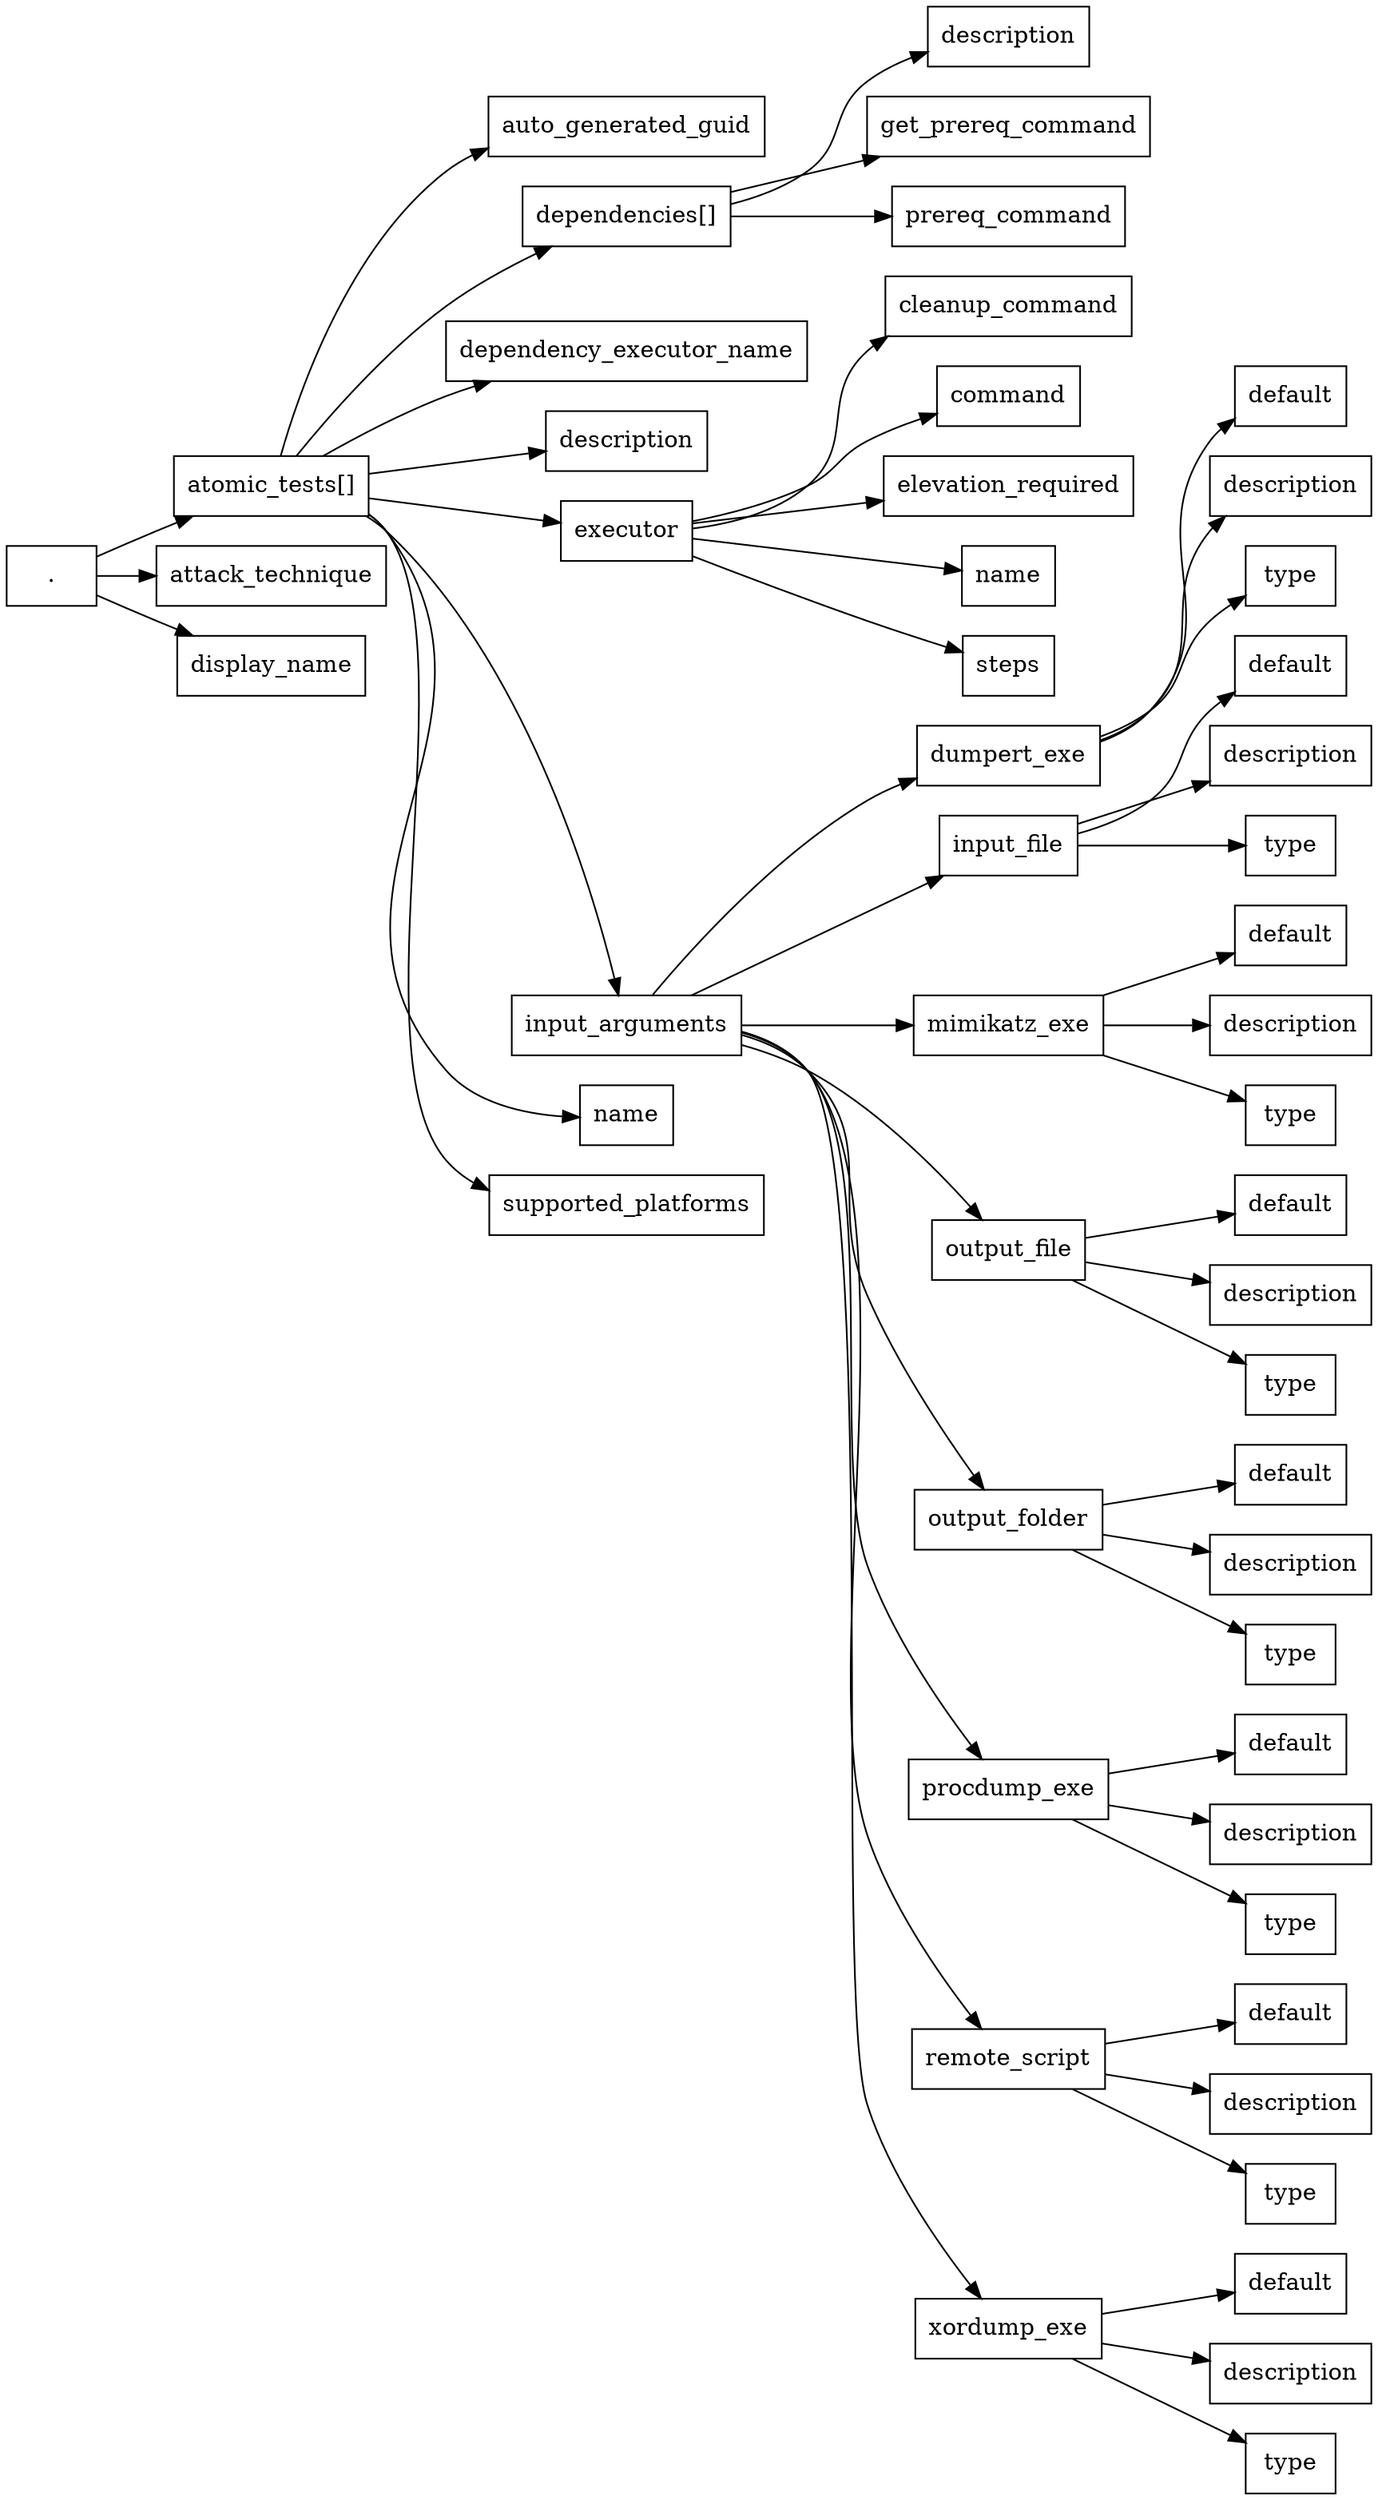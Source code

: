 digraph G {
    node [shape=box];
    edge [dir=forward];
    rankdir=LR;

    "a0623730-ac00-4245-8d57-4579dba097f1" [label="."];
    "atomic_tests[]" [label="atomic_tests[]"];
    "atomic_tests[].auto_generated_guid" [label="auto_generated_guid"];
    "atomic_tests[].dependencies[]" [label="dependencies[]"];
    "atomic_tests[].dependencies[].description" [label="description"];
    "atomic_tests[].dependencies[].get_prereq_command" [label="get_prereq_command"];
    "atomic_tests[].dependencies[].prereq_command" [label="prereq_command"];
    "atomic_tests[].dependency_executor_name" [label="dependency_executor_name"];
    "atomic_tests[].description" [label="description"];
    "atomic_tests[].executor" [label="executor"];
    "atomic_tests[].executor.cleanup_command" [label="cleanup_command"];
    "atomic_tests[].executor.command" [label="command"];
    "atomic_tests[].executor.elevation_required" [label="elevation_required"];
    "atomic_tests[].executor.name" [label="name"];
    "atomic_tests[].executor.steps" [label="steps"];
    "atomic_tests[].input_arguments" [label="input_arguments"];
    "atomic_tests[].input_arguments.dumpert_exe" [label="dumpert_exe"];
    "atomic_tests[].input_arguments.dumpert_exe.default" [label="default"];
    "atomic_tests[].input_arguments.dumpert_exe.description" [label="description"];
    "atomic_tests[].input_arguments.dumpert_exe.type" [label="type"];
    "atomic_tests[].input_arguments.input_file" [label="input_file"];
    "atomic_tests[].input_arguments.input_file.default" [label="default"];
    "atomic_tests[].input_arguments.input_file.description" [label="description"];
    "atomic_tests[].input_arguments.input_file.type" [label="type"];
    "atomic_tests[].input_arguments.mimikatz_exe" [label="mimikatz_exe"];
    "atomic_tests[].input_arguments.mimikatz_exe.default" [label="default"];
    "atomic_tests[].input_arguments.mimikatz_exe.description" [label="description"];
    "atomic_tests[].input_arguments.mimikatz_exe.type" [label="type"];
    "atomic_tests[].input_arguments.output_file" [label="output_file"];
    "atomic_tests[].input_arguments.output_file.default" [label="default"];
    "atomic_tests[].input_arguments.output_file.description" [label="description"];
    "atomic_tests[].input_arguments.output_file.type" [label="type"];
    "atomic_tests[].input_arguments.output_folder" [label="output_folder"];
    "atomic_tests[].input_arguments.output_folder.default" [label="default"];
    "atomic_tests[].input_arguments.output_folder.description" [label="description"];
    "atomic_tests[].input_arguments.output_folder.type" [label="type"];
    "atomic_tests[].input_arguments.procdump_exe" [label="procdump_exe"];
    "atomic_tests[].input_arguments.procdump_exe.default" [label="default"];
    "atomic_tests[].input_arguments.procdump_exe.description" [label="description"];
    "atomic_tests[].input_arguments.procdump_exe.type" [label="type"];
    "atomic_tests[].input_arguments.remote_script" [label="remote_script"];
    "atomic_tests[].input_arguments.remote_script.default" [label="default"];
    "atomic_tests[].input_arguments.remote_script.description" [label="description"];
    "atomic_tests[].input_arguments.remote_script.type" [label="type"];
    "atomic_tests[].input_arguments.xordump_exe" [label="xordump_exe"];
    "atomic_tests[].input_arguments.xordump_exe.default" [label="default"];
    "atomic_tests[].input_arguments.xordump_exe.description" [label="description"];
    "atomic_tests[].input_arguments.xordump_exe.type" [label="type"];
    "atomic_tests[].name" [label="name"];
    "atomic_tests[].supported_platforms" [label="supported_platforms"];
    "attack_technique" [label="attack_technique"];
    "display_name" [label="display_name"];

    "a0623730-ac00-4245-8d57-4579dba097f1" -> "atomic_tests[]";
    "a0623730-ac00-4245-8d57-4579dba097f1" -> "attack_technique";
    "a0623730-ac00-4245-8d57-4579dba097f1" -> "display_name";

    "atomic_tests[]" -> "atomic_tests[].auto_generated_guid";
    "atomic_tests[]" -> "atomic_tests[].dependencies[]";
    "atomic_tests[]" -> "atomic_tests[].dependency_executor_name";
    "atomic_tests[]" -> "atomic_tests[].description";
    "atomic_tests[]" -> "atomic_tests[].executor";
    "atomic_tests[]" -> "atomic_tests[].input_arguments";
    "atomic_tests[]" -> "atomic_tests[].name";
    "atomic_tests[]" -> "atomic_tests[].supported_platforms";
    "atomic_tests[].dependencies[]" -> "atomic_tests[].dependencies[].description";
    "atomic_tests[].dependencies[]" -> "atomic_tests[].dependencies[].get_prereq_command";
    "atomic_tests[].dependencies[]" -> "atomic_tests[].dependencies[].prereq_command";
    "atomic_tests[].executor" -> "atomic_tests[].executor.cleanup_command";
    "atomic_tests[].executor" -> "atomic_tests[].executor.command";
    "atomic_tests[].executor" -> "atomic_tests[].executor.elevation_required";
    "atomic_tests[].executor" -> "atomic_tests[].executor.name";
    "atomic_tests[].executor" -> "atomic_tests[].executor.steps";
    "atomic_tests[].input_arguments" -> "atomic_tests[].input_arguments.dumpert_exe";
    "atomic_tests[].input_arguments" -> "atomic_tests[].input_arguments.input_file";
    "atomic_tests[].input_arguments" -> "atomic_tests[].input_arguments.mimikatz_exe";
    "atomic_tests[].input_arguments" -> "atomic_tests[].input_arguments.output_file";
    "atomic_tests[].input_arguments" -> "atomic_tests[].input_arguments.output_folder";
    "atomic_tests[].input_arguments" -> "atomic_tests[].input_arguments.procdump_exe";
    "atomic_tests[].input_arguments" -> "atomic_tests[].input_arguments.remote_script";
    "atomic_tests[].input_arguments" -> "atomic_tests[].input_arguments.xordump_exe";
    "atomic_tests[].input_arguments.dumpert_exe" -> "atomic_tests[].input_arguments.dumpert_exe.default";
    "atomic_tests[].input_arguments.dumpert_exe" -> "atomic_tests[].input_arguments.dumpert_exe.description";
    "atomic_tests[].input_arguments.dumpert_exe" -> "atomic_tests[].input_arguments.dumpert_exe.type";
    "atomic_tests[].input_arguments.input_file" -> "atomic_tests[].input_arguments.input_file.default";
    "atomic_tests[].input_arguments.input_file" -> "atomic_tests[].input_arguments.input_file.description";
    "atomic_tests[].input_arguments.input_file" -> "atomic_tests[].input_arguments.input_file.type";
    "atomic_tests[].input_arguments.mimikatz_exe" -> "atomic_tests[].input_arguments.mimikatz_exe.default";
    "atomic_tests[].input_arguments.mimikatz_exe" -> "atomic_tests[].input_arguments.mimikatz_exe.description";
    "atomic_tests[].input_arguments.mimikatz_exe" -> "atomic_tests[].input_arguments.mimikatz_exe.type";
    "atomic_tests[].input_arguments.output_file" -> "atomic_tests[].input_arguments.output_file.default";
    "atomic_tests[].input_arguments.output_file" -> "atomic_tests[].input_arguments.output_file.description";
    "atomic_tests[].input_arguments.output_file" -> "atomic_tests[].input_arguments.output_file.type";
    "atomic_tests[].input_arguments.output_folder" -> "atomic_tests[].input_arguments.output_folder.default";
    "atomic_tests[].input_arguments.output_folder" -> "atomic_tests[].input_arguments.output_folder.description";
    "atomic_tests[].input_arguments.output_folder" -> "atomic_tests[].input_arguments.output_folder.type";
    "atomic_tests[].input_arguments.procdump_exe" -> "atomic_tests[].input_arguments.procdump_exe.default";
    "atomic_tests[].input_arguments.procdump_exe" -> "atomic_tests[].input_arguments.procdump_exe.description";
    "atomic_tests[].input_arguments.procdump_exe" -> "atomic_tests[].input_arguments.procdump_exe.type";
    "atomic_tests[].input_arguments.remote_script" -> "atomic_tests[].input_arguments.remote_script.default";
    "atomic_tests[].input_arguments.remote_script" -> "atomic_tests[].input_arguments.remote_script.description";
    "atomic_tests[].input_arguments.remote_script" -> "atomic_tests[].input_arguments.remote_script.type";
    "atomic_tests[].input_arguments.xordump_exe" -> "atomic_tests[].input_arguments.xordump_exe.default";
    "atomic_tests[].input_arguments.xordump_exe" -> "atomic_tests[].input_arguments.xordump_exe.description";
    "atomic_tests[].input_arguments.xordump_exe" -> "atomic_tests[].input_arguments.xordump_exe.type";
}
